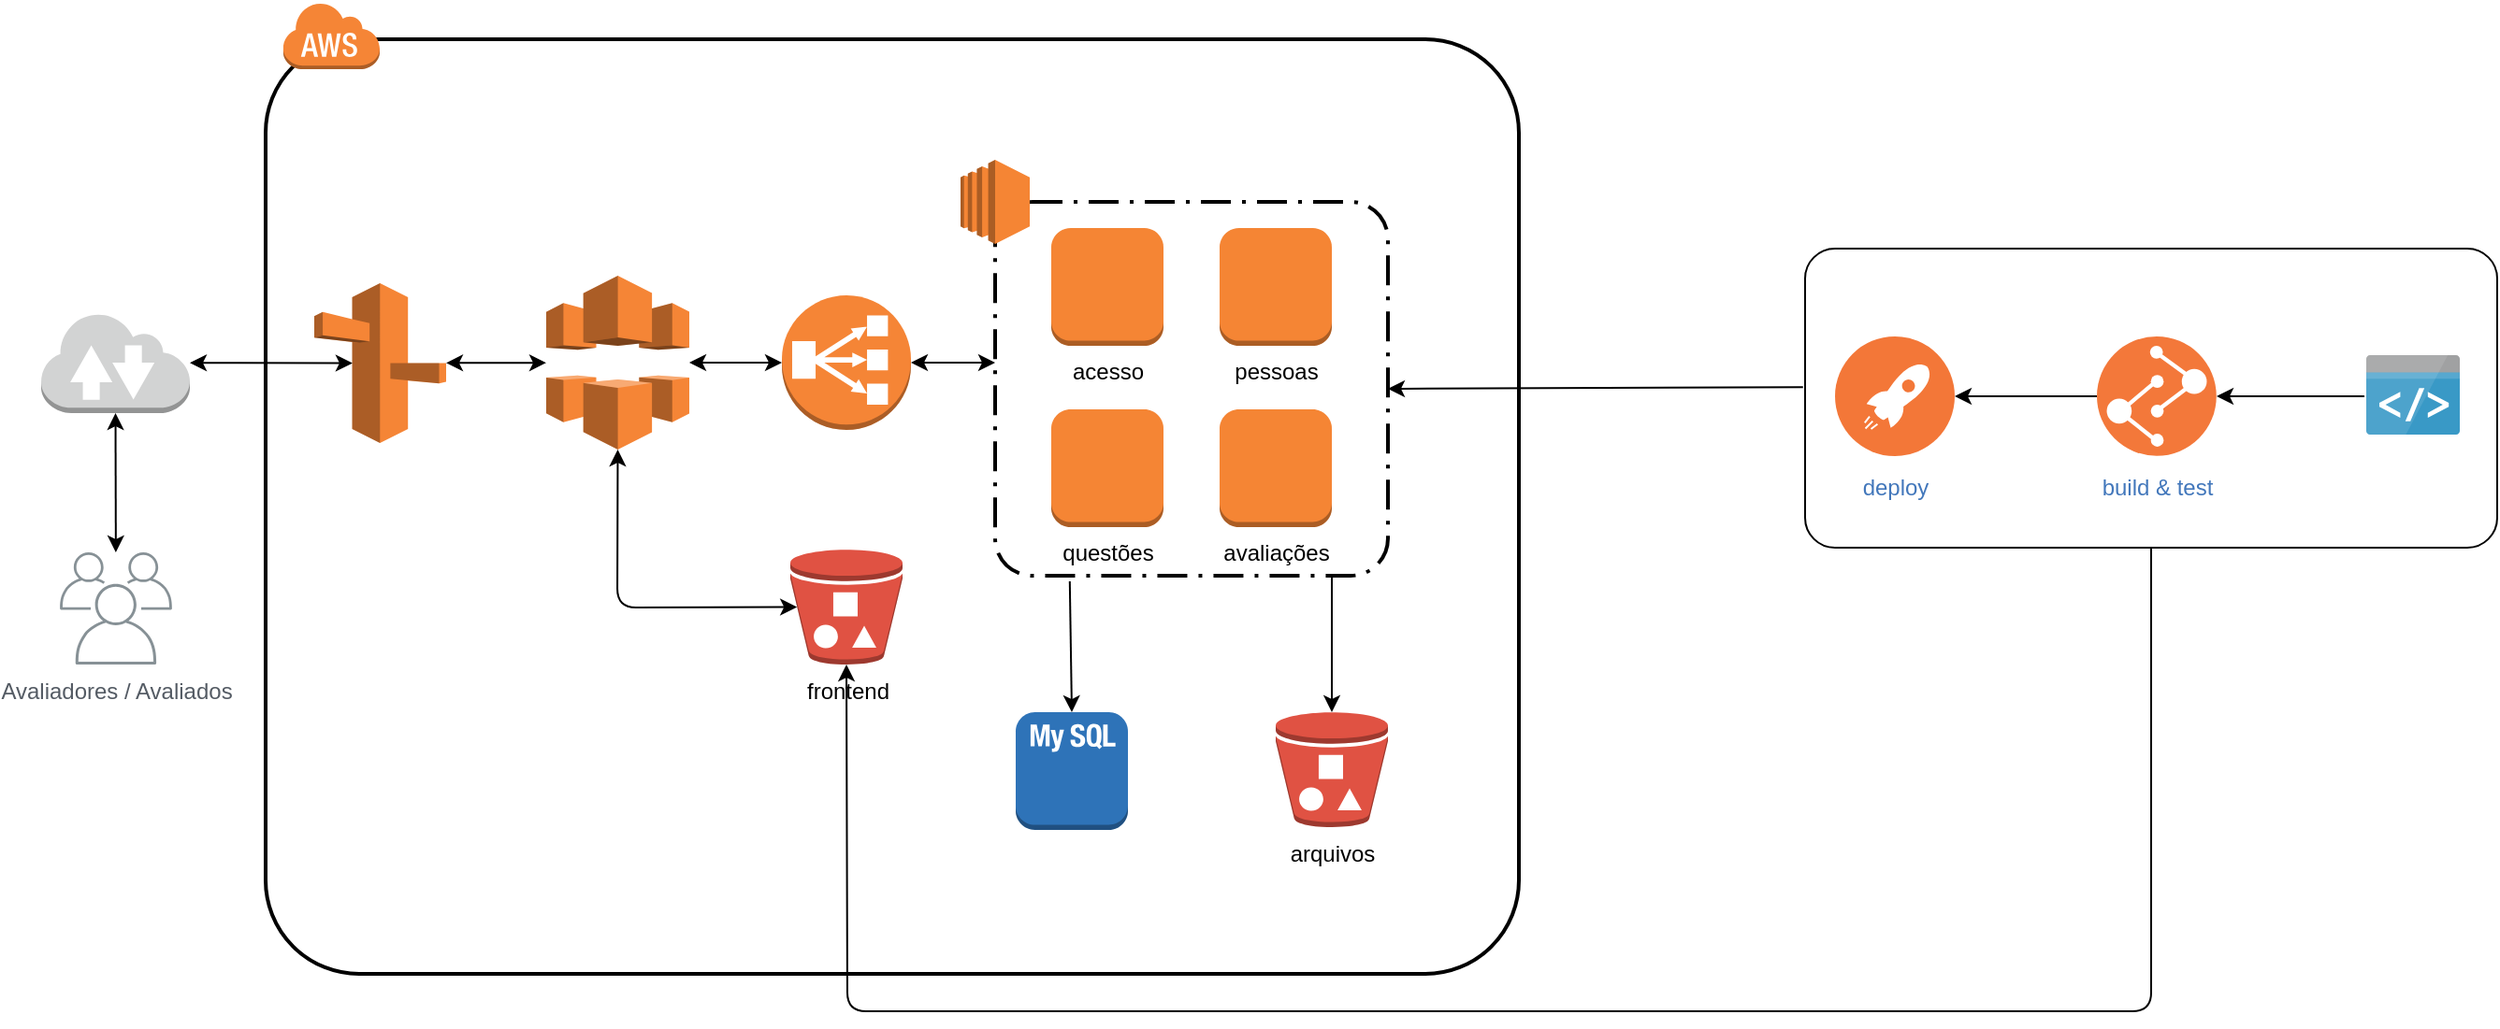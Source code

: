<mxfile version="10.8.4" type="device"><diagram id="ffozdt1Raqw80juGD1tc" name="Page-1"><mxGraphModel dx="2200" dy="820" grid="1" gridSize="10" guides="1" tooltips="1" connect="1" arrows="1" fold="1" page="1" pageScale="1" pageWidth="827" pageHeight="1169" math="0" shadow="0"><root><mxCell id="0"/><mxCell id="1" parent="0"/><mxCell id="_xj5n3Tm56mezKoge9Z8-2" value="" style="rounded=1;arcSize=10;dashed=0;strokeColor=#000000;fillColor=none;gradientColor=none;strokeWidth=2;" parent="1" vertex="1"><mxGeometry x="160" y="30" width="670" height="500" as="geometry"/></mxCell><mxCell id="_xj5n3Tm56mezKoge9Z8-3" value="" style="dashed=0;html=1;shape=mxgraph.aws3.cloud;fillColor=#F58536;gradientColor=none;dashed=0;" parent="1" vertex="1"><mxGeometry x="169" y="10" width="52" height="36" as="geometry"/></mxCell><mxCell id="_xj5n3Tm56mezKoge9Z8-10" value="" style="group" parent="1" vertex="1" connectable="0"><mxGeometry x="560" y="117" width="200" height="200" as="geometry"/></mxCell><mxCell id="_xj5n3Tm56mezKoge9Z8-6" value="" style="rounded=1;arcSize=10;dashed=1;strokeColor=#000000;fillColor=none;gradientColor=none;dashPattern=8 3 1 3;strokeWidth=2;" parent="_xj5n3Tm56mezKoge9Z8-10" vertex="1"><mxGeometry x="-10" width="210" height="200" as="geometry"/></mxCell><mxCell id="_xj5n3Tm56mezKoge9Z8-1" value="acesso" style="outlineConnect=0;dashed=0;verticalLabelPosition=bottom;verticalAlign=top;align=center;html=1;shape=mxgraph.aws3.instance;fillColor=#F58534;gradientColor=none;" parent="_xj5n3Tm56mezKoge9Z8-10" vertex="1"><mxGeometry x="20" y="14" width="60" height="63" as="geometry"/></mxCell><mxCell id="_xj5n3Tm56mezKoge9Z8-7" value="pessoas" style="outlineConnect=0;dashed=0;verticalLabelPosition=bottom;verticalAlign=top;align=center;html=1;shape=mxgraph.aws3.instance;fillColor=#F58534;gradientColor=none;" parent="_xj5n3Tm56mezKoge9Z8-10" vertex="1"><mxGeometry x="110" y="14" width="60" height="63" as="geometry"/></mxCell><mxCell id="_xj5n3Tm56mezKoge9Z8-8" value="questões&lt;br&gt;" style="outlineConnect=0;dashed=0;verticalLabelPosition=bottom;verticalAlign=top;align=center;html=1;shape=mxgraph.aws3.instance;fillColor=#F58534;gradientColor=none;" parent="_xj5n3Tm56mezKoge9Z8-10" vertex="1"><mxGeometry x="20" y="111" width="60" height="63" as="geometry"/></mxCell><mxCell id="_xj5n3Tm56mezKoge9Z8-9" value="avaliações&lt;br&gt;" style="outlineConnect=0;dashed=0;verticalLabelPosition=bottom;verticalAlign=top;align=center;html=1;shape=mxgraph.aws3.instance;fillColor=#F58534;gradientColor=none;" parent="_xj5n3Tm56mezKoge9Z8-10" vertex="1"><mxGeometry x="110" y="111" width="60" height="63" as="geometry"/></mxCell><mxCell id="_xj5n3Tm56mezKoge9Z8-11" value="" style="outlineConnect=0;dashed=0;verticalLabelPosition=bottom;verticalAlign=top;align=center;html=1;shape=mxgraph.aws3.ec2;fillColor=#F58534;gradientColor=none;" parent="1" vertex="1"><mxGeometry x="531.5" y="94.5" width="37" height="45" as="geometry"/></mxCell><mxCell id="_xj5n3Tm56mezKoge9Z8-13" value="arquivos&lt;br&gt;" style="outlineConnect=0;dashed=0;verticalLabelPosition=bottom;verticalAlign=top;align=center;html=1;shape=mxgraph.aws3.bucket_with_objects;fillColor=#E05243;gradientColor=none;" parent="1" vertex="1"><mxGeometry x="700" y="390" width="60" height="61.5" as="geometry"/></mxCell><mxCell id="_xj5n3Tm56mezKoge9Z8-14" value="" style="outlineConnect=0;dashed=0;verticalLabelPosition=bottom;verticalAlign=top;align=center;html=1;shape=mxgraph.aws3.classic_load_balancer;fillColor=#F58536;gradientColor=none;" parent="1" vertex="1"><mxGeometry x="436" y="167" width="69" height="72" as="geometry"/></mxCell><mxCell id="_xj5n3Tm56mezKoge9Z8-16" value="" style="endArrow=classic;startArrow=classic;html=1;entryX=1;entryY=0.5;entryDx=0;entryDy=0;entryPerimeter=0;exitX=0;exitY=0.43;exitDx=0;exitDy=0;exitPerimeter=0;" parent="1" source="_xj5n3Tm56mezKoge9Z8-6" target="_xj5n3Tm56mezKoge9Z8-14" edge="1"><mxGeometry width="50" height="50" relative="1" as="geometry"><mxPoint x="410" y="600" as="sourcePoint"/><mxPoint x="460" y="550" as="targetPoint"/></mxGeometry></mxCell><mxCell id="_xj5n3Tm56mezKoge9Z8-18" value="" style="outlineConnect=0;dashed=0;verticalLabelPosition=bottom;verticalAlign=top;align=center;html=1;shape=mxgraph.aws3.mysql_db_instance_2;fillColor=#2E73B8;gradientColor=none;" parent="1" vertex="1"><mxGeometry x="561" y="390" width="60" height="63" as="geometry"/></mxCell><mxCell id="_xj5n3Tm56mezKoge9Z8-20" value="" style="endArrow=classic;html=1;entryX=0.5;entryY=0;entryDx=0;entryDy=0;entryPerimeter=0;exitX=0.19;exitY=1.015;exitDx=0;exitDy=0;exitPerimeter=0;" parent="1" source="_xj5n3Tm56mezKoge9Z8-6" target="_xj5n3Tm56mezKoge9Z8-18" edge="1"><mxGeometry width="50" height="50" relative="1" as="geometry"><mxPoint x="290" y="350" as="sourcePoint"/><mxPoint x="340" y="300" as="targetPoint"/><Array as="points"/></mxGeometry></mxCell><mxCell id="_xj5n3Tm56mezKoge9Z8-21" value="" style="endArrow=classic;html=1;entryX=0.5;entryY=0;entryDx=0;entryDy=0;entryPerimeter=0;" parent="1" target="_xj5n3Tm56mezKoge9Z8-13" edge="1"><mxGeometry width="50" height="50" relative="1" as="geometry"><mxPoint x="730" y="318" as="sourcePoint"/><mxPoint x="600" y="400" as="targetPoint"/><Array as="points"/></mxGeometry></mxCell><mxCell id="_xj5n3Tm56mezKoge9Z8-22" value="" style="outlineConnect=0;dashed=0;verticalLabelPosition=bottom;verticalAlign=top;align=center;html=1;shape=mxgraph.aws3.cloudfront;fillColor=#F58536;gradientColor=none;container=1;" parent="1" vertex="1"><mxGeometry x="310" y="156.5" width="76.5" height="93" as="geometry"/></mxCell><mxCell id="_xj5n3Tm56mezKoge9Z8-24" value="" style="endArrow=classic;startArrow=classic;html=1;exitX=0;exitY=0.5;exitDx=0;exitDy=0;exitPerimeter=0;" parent="1" source="_xj5n3Tm56mezKoge9Z8-14" target="_xj5n3Tm56mezKoge9Z8-22" edge="1"><mxGeometry width="50" height="50" relative="1" as="geometry"><mxPoint x="50" y="600" as="sourcePoint"/><mxPoint x="100" y="550" as="targetPoint"/></mxGeometry></mxCell><mxCell id="_xj5n3Tm56mezKoge9Z8-25" value="" style="outlineConnect=0;dashed=0;verticalLabelPosition=bottom;verticalAlign=top;align=center;html=1;shape=mxgraph.aws3.internet_2;fillColor=#D2D3D3;gradientColor=none;" parent="1" vertex="1"><mxGeometry x="40" y="176" width="79.5" height="54" as="geometry"/></mxCell><mxCell id="_xj5n3Tm56mezKoge9Z8-41" value="" style="endArrow=classic;html=1;exitX=-0.003;exitY=0.463;exitDx=0;exitDy=0;exitPerimeter=0;entryX=1;entryY=0.5;entryDx=0;entryDy=0;" parent="1" source="_xj5n3Tm56mezKoge9Z8-34" target="_xj5n3Tm56mezKoge9Z8-6" edge="1"><mxGeometry width="50" height="50" relative="1" as="geometry"><mxPoint x="920" y="244" as="sourcePoint"/><mxPoint x="970" y="194" as="targetPoint"/></mxGeometry></mxCell><mxCell id="_xj5n3Tm56mezKoge9Z8-44" value="frontend&lt;br&gt;" style="outlineConnect=0;dashed=0;verticalLabelPosition=bottom;verticalAlign=top;align=center;html=1;shape=mxgraph.aws3.bucket_with_objects;fillColor=#E05243;gradientColor=none;" parent="1" vertex="1"><mxGeometry x="440.5" y="303" width="60" height="61.5" as="geometry"/></mxCell><mxCell id="_xj5n3Tm56mezKoge9Z8-45" value="" style="endArrow=classic;startArrow=classic;html=1;entryX=0.06;entryY=0.5;entryDx=0;entryDy=0;entryPerimeter=0;exitX=0.5;exitY=1;exitDx=0;exitDy=0;exitPerimeter=0;" parent="1" source="_xj5n3Tm56mezKoge9Z8-22" target="_xj5n3Tm56mezKoge9Z8-44" edge="1"><mxGeometry width="50" height="50" relative="1" as="geometry"><mxPoint x="140" y="600" as="sourcePoint"/><mxPoint x="190" y="550" as="targetPoint"/><Array as="points"><mxPoint x="348" y="334"/></Array></mxGeometry></mxCell><mxCell id="_xj5n3Tm56mezKoge9Z8-46" value="Avaliadores / Avaliados" style="outlineConnect=0;gradientColor=none;fontColor=#545B64;strokeColor=none;fillColor=#879196;dashed=0;verticalLabelPosition=bottom;verticalAlign=top;align=center;html=1;fontSize=12;fontStyle=0;aspect=fixed;shape=mxgraph.aws4.illustration_users;pointerEvents=1" parent="1" vertex="1"><mxGeometry x="50" y="304.5" width="60" height="60" as="geometry"/></mxCell><mxCell id="_xj5n3Tm56mezKoge9Z8-47" value="" style="endArrow=classic;startArrow=classic;html=1;entryX=0.5;entryY=1;entryDx=0;entryDy=0;entryPerimeter=0;" parent="1" source="_xj5n3Tm56mezKoge9Z8-46" target="_xj5n3Tm56mezKoge9Z8-25" edge="1"><mxGeometry width="50" height="50" relative="1" as="geometry"><mxPoint x="20" y="600" as="sourcePoint"/><mxPoint x="70" y="550" as="targetPoint"/></mxGeometry></mxCell><mxCell id="_xj5n3Tm56mezKoge9Z8-48" value="" style="outlineConnect=0;dashed=0;verticalLabelPosition=bottom;verticalAlign=top;align=center;html=1;shape=mxgraph.aws3.route_53;fillColor=#F58536;gradientColor=none;" parent="1" vertex="1"><mxGeometry x="186" y="160.5" width="70.5" height="85.5" as="geometry"/></mxCell><mxCell id="_xj5n3Tm56mezKoge9Z8-50" value="" style="endArrow=classic;startArrow=classic;html=1;" parent="1" source="_xj5n3Tm56mezKoge9Z8-48" target="_xj5n3Tm56mezKoge9Z8-22" edge="1"><mxGeometry width="50" height="50" relative="1" as="geometry"><mxPoint x="250" y="289" as="sourcePoint"/><mxPoint x="300" y="239" as="targetPoint"/></mxGeometry></mxCell><mxCell id="_xj5n3Tm56mezKoge9Z8-51" value="" style="endArrow=classic;startArrow=classic;html=1;entryX=0.29;entryY=0.5;entryDx=0;entryDy=0;entryPerimeter=0;" parent="1" source="_xj5n3Tm56mezKoge9Z8-25" target="_xj5n3Tm56mezKoge9Z8-48" edge="1"><mxGeometry width="50" height="50" relative="1" as="geometry"><mxPoint x="195" y="334" as="sourcePoint"/><mxPoint x="245" y="284" as="targetPoint"/></mxGeometry></mxCell><mxCell id="h8C0d_wTD-UrssW_Wh7h-1" value="" style="endArrow=classic;html=1;exitX=0.5;exitY=1;exitDx=0;exitDy=0;entryX=0.5;entryY=1;entryDx=0;entryDy=0;entryPerimeter=0;" edge="1" parent="1" source="_xj5n3Tm56mezKoge9Z8-34" target="_xj5n3Tm56mezKoge9Z8-44"><mxGeometry width="50" height="50" relative="1" as="geometry"><mxPoint x="500.5" y="608.5" as="sourcePoint"/><mxPoint x="550.5" y="558.5" as="targetPoint"/><Array as="points"><mxPoint x="1168" y="550"/><mxPoint x="471" y="550"/></Array></mxGeometry></mxCell><mxCell id="h8C0d_wTD-UrssW_Wh7h-3" value="" style="group" vertex="1" connectable="0" parent="1"><mxGeometry x="959" y="114" width="394" height="188" as="geometry"/></mxCell><mxCell id="_xj5n3Tm56mezKoge9Z8-40" value="" style="group" parent="h8C0d_wTD-UrssW_Wh7h-3" vertex="1" connectable="0"><mxGeometry width="394" height="188" as="geometry"/></mxCell><mxCell id="_xj5n3Tm56mezKoge9Z8-34" value="" style="rounded=1;arcSize=10;container=1;" parent="_xj5n3Tm56mezKoge9Z8-40" vertex="1"><mxGeometry x="24" y="28" width="370" height="160" as="geometry"/></mxCell><mxCell id="_xj5n3Tm56mezKoge9Z8-27" value="" style="shape=image;html=1;verticalAlign=top;verticalLabelPosition=bottom;labelBackgroundColor=#ffffff;imageAspect=0;aspect=fixed;image=https://cdn4.iconfinder.com/data/icons/logos-and-brands/512/144_Gitlab_logo_logos-128.png" parent="_xj5n3Tm56mezKoge9Z8-40" vertex="1"><mxGeometry width="50" height="50" as="geometry"/></mxCell><mxCell id="_xj5n3Tm56mezKoge9Z8-29" value="" style="aspect=fixed;html=1;perimeter=none;align=center;shadow=0;dashed=0;image;fontSize=12;image=img/lib/mscae/Code.svg;" parent="_xj5n3Tm56mezKoge9Z8-40" vertex="1"><mxGeometry x="324" y="85" width="50" height="42.5" as="geometry"/></mxCell><mxCell id="_xj5n3Tm56mezKoge9Z8-32" value="deploy" style="aspect=fixed;perimeter=ellipsePerimeter;html=1;align=center;shadow=0;dashed=0;fontColor=#4277BB;labelBackgroundColor=#ffffff;fontSize=12;spacingTop=3;image;image=img/lib/ibm/devops/continuous_deploy.svg;" parent="_xj5n3Tm56mezKoge9Z8-40" vertex="1"><mxGeometry x="40" y="75" width="64" height="64" as="geometry"/></mxCell><mxCell id="_xj5n3Tm56mezKoge9Z8-33" value="build &amp;amp; test" style="aspect=fixed;perimeter=ellipsePerimeter;html=1;align=center;shadow=0;dashed=0;fontColor=#4277BB;labelBackgroundColor=#ffffff;fontSize=12;spacingTop=3;image;image=img/lib/ibm/devops/build_test.svg;" parent="_xj5n3Tm56mezKoge9Z8-40" vertex="1"><mxGeometry x="180" y="75" width="64" height="64" as="geometry"/></mxCell><mxCell id="_xj5n3Tm56mezKoge9Z8-38" value="" style="endArrow=classic;html=1;exitX=-0.02;exitY=0.518;exitDx=0;exitDy=0;exitPerimeter=0;" parent="_xj5n3Tm56mezKoge9Z8-40" source="_xj5n3Tm56mezKoge9Z8-29" target="_xj5n3Tm56mezKoge9Z8-33" edge="1"><mxGeometry width="50" height="50" relative="1" as="geometry"><mxPoint x="174" y="283" as="sourcePoint"/><mxPoint x="224" y="233" as="targetPoint"/></mxGeometry></mxCell><mxCell id="_xj5n3Tm56mezKoge9Z8-39" value="" style="endArrow=classic;html=1;exitX=0;exitY=0.5;exitDx=0;exitDy=0;entryX=1;entryY=0.5;entryDx=0;entryDy=0;" parent="_xj5n3Tm56mezKoge9Z8-40" source="_xj5n3Tm56mezKoge9Z8-33" target="_xj5n3Tm56mezKoge9Z8-32" edge="1"><mxGeometry width="50" height="50" relative="1" as="geometry"><mxPoint x="-96" y="173" as="sourcePoint"/><mxPoint x="-46" y="123" as="targetPoint"/></mxGeometry></mxCell></root></mxGraphModel></diagram></mxfile>